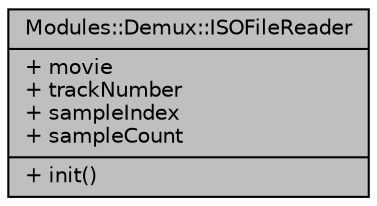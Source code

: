 digraph "Modules::Demux::ISOFileReader"
{
 // INTERACTIVE_SVG=YES
  edge [fontname="Helvetica",fontsize="10",labelfontname="Helvetica",labelfontsize="10"];
  node [fontname="Helvetica",fontsize="10",shape=record];
  Node1 [label="{Modules::Demux::ISOFileReader\n|+ movie\l+ trackNumber\l+ sampleIndex\l+ sampleCount\l|+ init()\l}",height=0.2,width=0.4,color="black", fillcolor="grey75", style="filled", fontcolor="black"];
}

